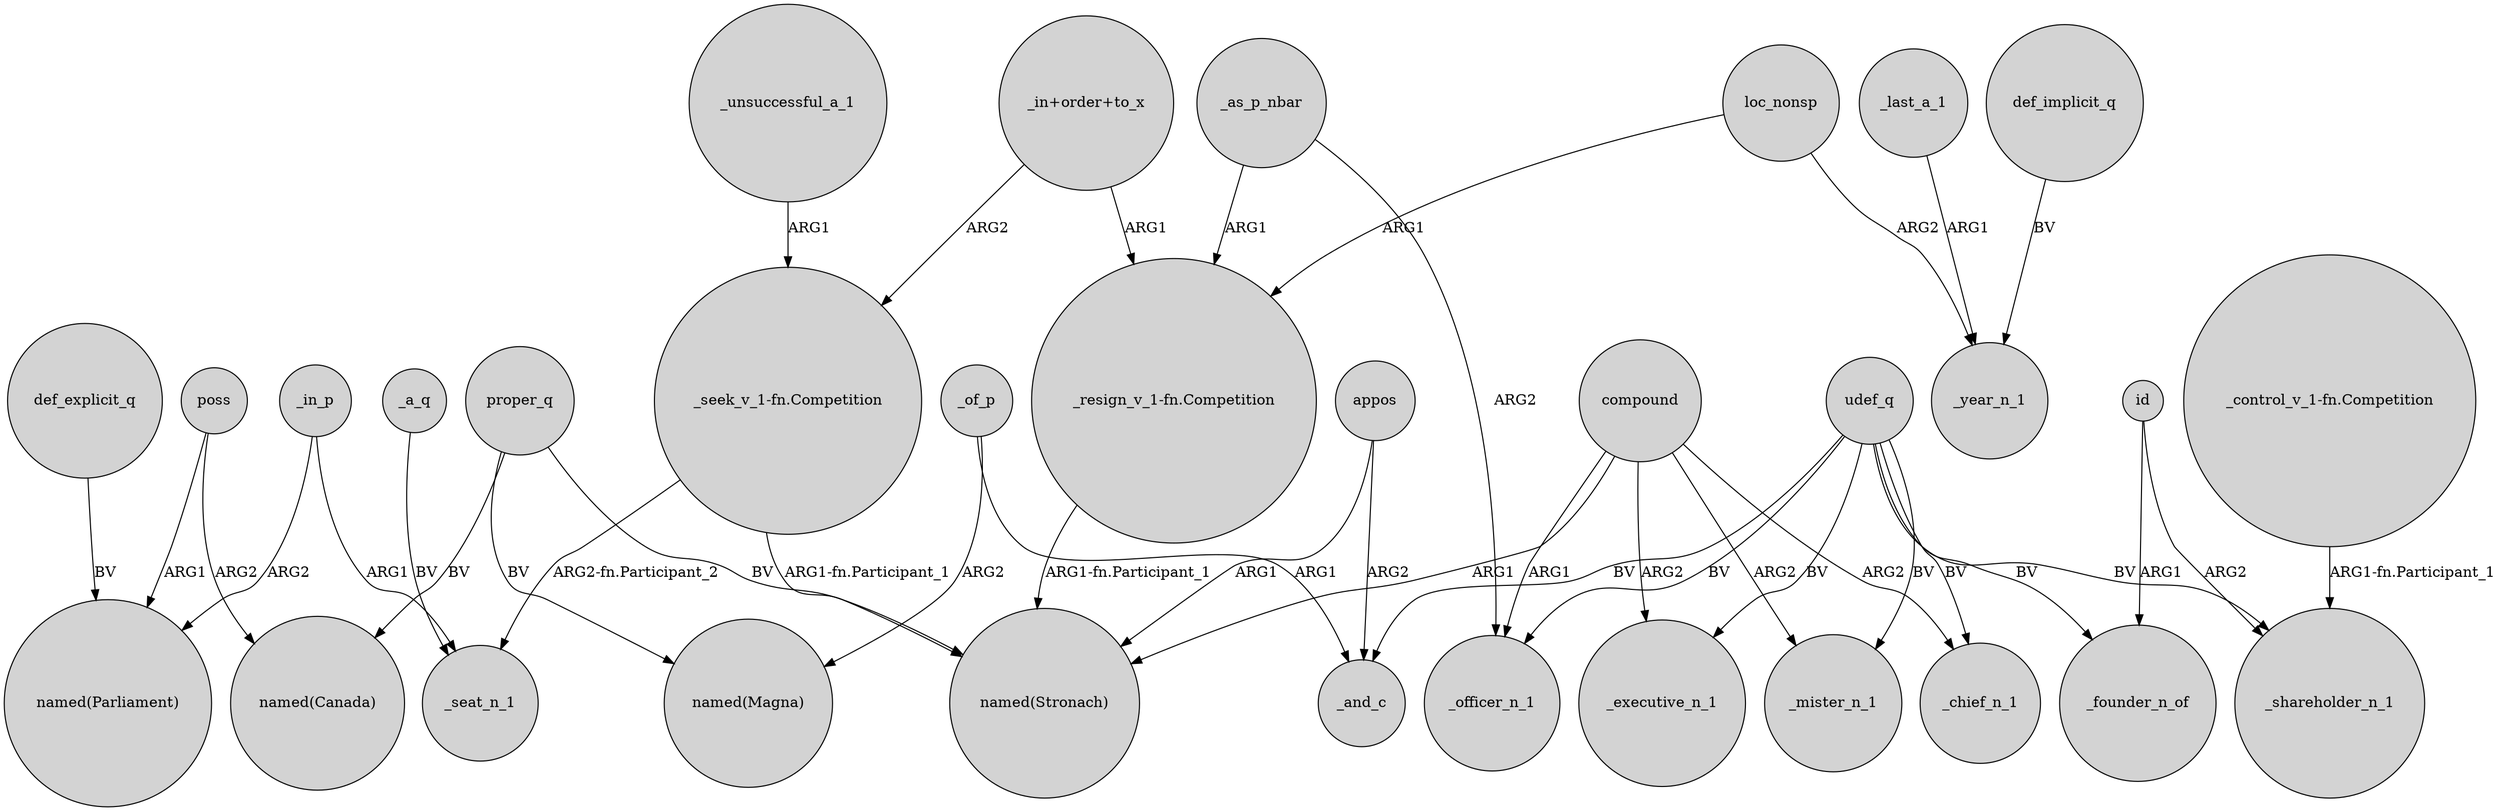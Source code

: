 digraph {
	node [shape=circle style=filled]
	appos -> "named(Stronach)" [label=ARG1]
	proper_q -> "named(Stronach)" [label=BV]
	_as_p_nbar -> "_resign_v_1-fn.Competition" [label=ARG1]
	_in_p -> _seat_n_1 [label=ARG1]
	compound -> _chief_n_1 [label=ARG2]
	"_seek_v_1-fn.Competition" -> "named(Stronach)" [label="ARG1-fn.Participant_1"]
	loc_nonsp -> "_resign_v_1-fn.Competition" [label=ARG1]
	poss -> "named(Canada)" [label=ARG2]
	compound -> _officer_n_1 [label=ARG1]
	_a_q -> _seat_n_1 [label=BV]
	def_explicit_q -> "named(Parliament)" [label=BV]
	_last_a_1 -> _year_n_1 [label=ARG1]
	_of_p -> _and_c [label=ARG1]
	udef_q -> _executive_n_1 [label=BV]
	_as_p_nbar -> _officer_n_1 [label=ARG2]
	"_in+order+to_x" -> "_seek_v_1-fn.Competition" [label=ARG2]
	id -> _founder_n_of [label=ARG1]
	udef_q -> _and_c [label=BV]
	udef_q -> _mister_n_1 [label=BV]
	compound -> "named(Stronach)" [label=ARG1]
	udef_q -> _founder_n_of [label=BV]
	udef_q -> _officer_n_1 [label=BV]
	_in_p -> "named(Parliament)" [label=ARG2]
	def_implicit_q -> _year_n_1 [label=BV]
	proper_q -> "named(Canada)" [label=BV]
	udef_q -> _chief_n_1 [label=BV]
	"_resign_v_1-fn.Competition" -> "named(Stronach)" [label="ARG1-fn.Participant_1"]
	id -> _shareholder_n_1 [label=ARG2]
	compound -> _mister_n_1 [label=ARG2]
	"_control_v_1-fn.Competition" -> _shareholder_n_1 [label="ARG1-fn.Participant_1"]
	udef_q -> _shareholder_n_1 [label=BV]
	proper_q -> "named(Magna)" [label=BV]
	"_seek_v_1-fn.Competition" -> _seat_n_1 [label="ARG2-fn.Participant_2"]
	appos -> _and_c [label=ARG2]
	compound -> _executive_n_1 [label=ARG2]
	_of_p -> "named(Magna)" [label=ARG2]
	loc_nonsp -> _year_n_1 [label=ARG2]
	"_in+order+to_x" -> "_resign_v_1-fn.Competition" [label=ARG1]
	poss -> "named(Parliament)" [label=ARG1]
	_unsuccessful_a_1 -> "_seek_v_1-fn.Competition" [label=ARG1]
}
